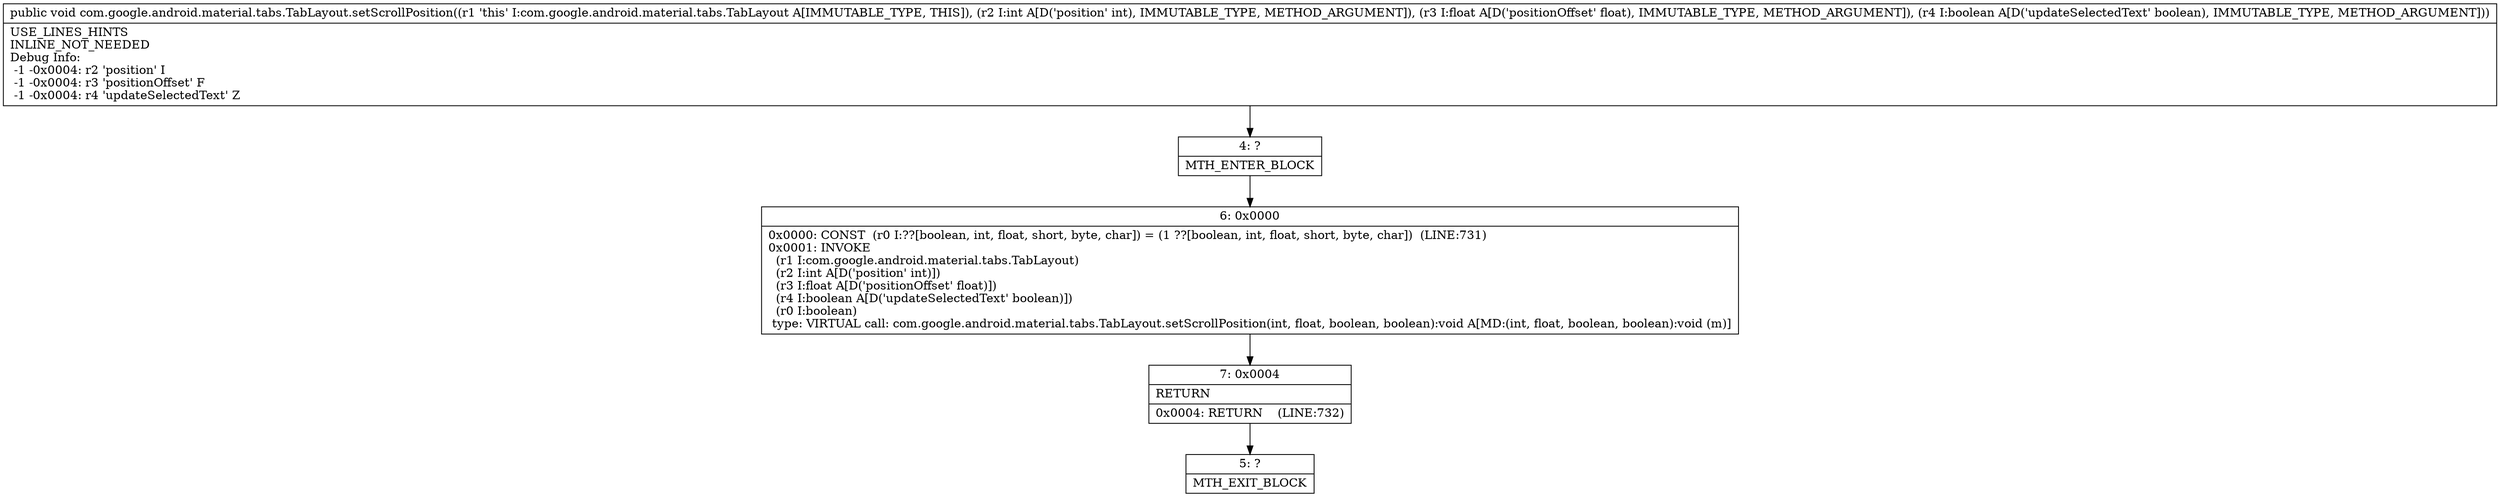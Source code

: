 digraph "CFG forcom.google.android.material.tabs.TabLayout.setScrollPosition(IFZ)V" {
Node_4 [shape=record,label="{4\:\ ?|MTH_ENTER_BLOCK\l}"];
Node_6 [shape=record,label="{6\:\ 0x0000|0x0000: CONST  (r0 I:??[boolean, int, float, short, byte, char]) = (1 ??[boolean, int, float, short, byte, char])  (LINE:731)\l0x0001: INVOKE  \l  (r1 I:com.google.android.material.tabs.TabLayout)\l  (r2 I:int A[D('position' int)])\l  (r3 I:float A[D('positionOffset' float)])\l  (r4 I:boolean A[D('updateSelectedText' boolean)])\l  (r0 I:boolean)\l type: VIRTUAL call: com.google.android.material.tabs.TabLayout.setScrollPosition(int, float, boolean, boolean):void A[MD:(int, float, boolean, boolean):void (m)]\l}"];
Node_7 [shape=record,label="{7\:\ 0x0004|RETURN\l|0x0004: RETURN    (LINE:732)\l}"];
Node_5 [shape=record,label="{5\:\ ?|MTH_EXIT_BLOCK\l}"];
MethodNode[shape=record,label="{public void com.google.android.material.tabs.TabLayout.setScrollPosition((r1 'this' I:com.google.android.material.tabs.TabLayout A[IMMUTABLE_TYPE, THIS]), (r2 I:int A[D('position' int), IMMUTABLE_TYPE, METHOD_ARGUMENT]), (r3 I:float A[D('positionOffset' float), IMMUTABLE_TYPE, METHOD_ARGUMENT]), (r4 I:boolean A[D('updateSelectedText' boolean), IMMUTABLE_TYPE, METHOD_ARGUMENT]))  | USE_LINES_HINTS\lINLINE_NOT_NEEDED\lDebug Info:\l  \-1 \-0x0004: r2 'position' I\l  \-1 \-0x0004: r3 'positionOffset' F\l  \-1 \-0x0004: r4 'updateSelectedText' Z\l}"];
MethodNode -> Node_4;Node_4 -> Node_6;
Node_6 -> Node_7;
Node_7 -> Node_5;
}

